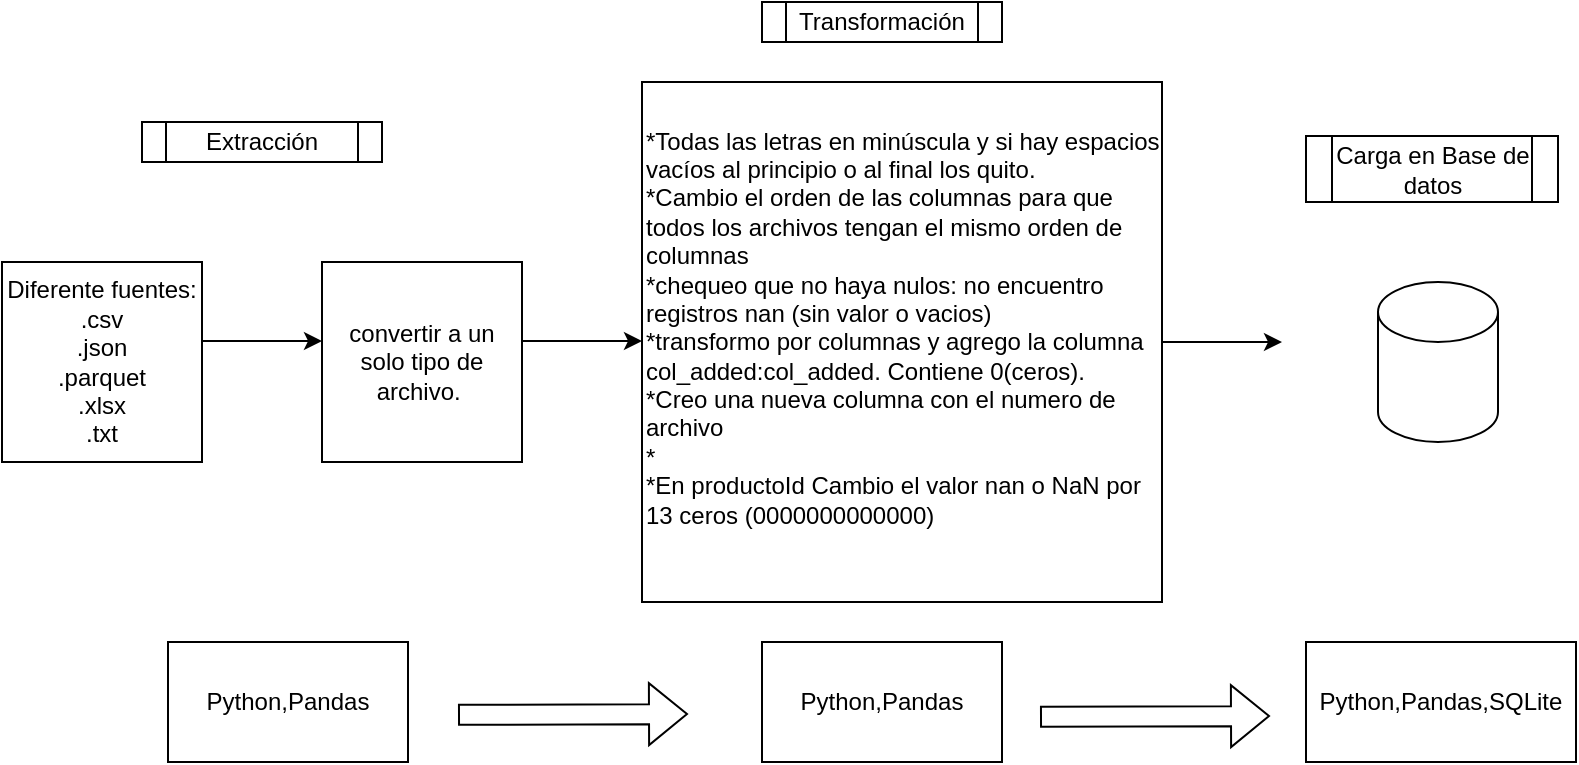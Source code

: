 <mxfile version="20.5.1" type="device"><diagram id="STmF85jpI1NmS0tAlpN2" name="Página-1"><mxGraphModel dx="998" dy="435" grid="0" gridSize="10" guides="1" tooltips="1" connect="1" arrows="1" fold="1" page="1" pageScale="1" pageWidth="827" pageHeight="1169" background="none" math="0" shadow="0"><root><mxCell id="0"/><mxCell id="1" parent="0"/><mxCell id="cp-UREi5_rP7bmMEY47F-1" value="" style="shape=cylinder3;whiteSpace=wrap;html=1;boundedLbl=1;backgroundOutline=1;size=15;" parent="1" vertex="1"><mxGeometry x="708" y="150" width="60" height="80" as="geometry"/></mxCell><mxCell id="cp-UREi5_rP7bmMEY47F-2" value="Diferente fuentes:&lt;br&gt;.csv&lt;br&gt;.json&lt;br&gt;.parquet&lt;br&gt;.xlsx&lt;br&gt;.txt" style="whiteSpace=wrap;html=1;aspect=fixed;" parent="1" vertex="1"><mxGeometry x="20" y="140" width="100" height="100" as="geometry"/></mxCell><mxCell id="cp-UREi5_rP7bmMEY47F-3" value="" style="endArrow=classic;html=1;rounded=0;" parent="1" edge="1"><mxGeometry width="50" height="50" relative="1" as="geometry"><mxPoint x="120" y="179.5" as="sourcePoint"/><mxPoint x="180" y="179.5" as="targetPoint"/></mxGeometry></mxCell><mxCell id="cp-UREi5_rP7bmMEY47F-4" value="convertir a un solo tipo de archivo.&amp;nbsp;" style="whiteSpace=wrap;html=1;aspect=fixed;" parent="1" vertex="1"><mxGeometry x="180" y="140" width="100" height="100" as="geometry"/></mxCell><mxCell id="cp-UREi5_rP7bmMEY47F-5" value="" style="endArrow=classic;html=1;rounded=0;" parent="1" edge="1"><mxGeometry width="50" height="50" relative="1" as="geometry"><mxPoint x="280" y="179.5" as="sourcePoint"/><mxPoint x="340" y="179.5" as="targetPoint"/></mxGeometry></mxCell><mxCell id="cp-UREi5_rP7bmMEY47F-7" value="*Todas las letras en minúscula y si hay espacios vacíos al principio o al final los quito.&lt;br&gt;&lt;div&gt;*Cambio el orden de las columnas para que todos los archivos tengan el mismo orden de columnas&lt;/div&gt;&lt;div&gt;*chequeo que no haya nulos: no encuentro registros nan (sin valor o vacios)&lt;/div&gt;&lt;div&gt;*transformo por columnas y agrego la columna col_added:col_added. Contiene 0(ceros).&lt;/div&gt;&lt;div&gt;*Creo una nueva columna con el numero de archivo&lt;/div&gt;&lt;div&gt;*&lt;/div&gt;&lt;div&gt;*En productoId Cambio el valor nan o NaN por 13 ceros (0000000000000)&lt;/div&gt;&lt;div&gt;&lt;br&gt;&lt;/div&gt;" style="whiteSpace=wrap;html=1;aspect=fixed;align=left;" parent="1" vertex="1"><mxGeometry x="340" y="50" width="260" height="260" as="geometry"/></mxCell><mxCell id="cp-UREi5_rP7bmMEY47F-10" value="Transformación" style="shape=process;whiteSpace=wrap;html=1;backgroundOutline=1;" parent="1" vertex="1"><mxGeometry x="400" y="10" width="120" height="20" as="geometry"/></mxCell><mxCell id="cp-UREi5_rP7bmMEY47F-13" value="" style="endArrow=classic;html=1;rounded=0;" parent="1" edge="1"><mxGeometry width="50" height="50" relative="1" as="geometry"><mxPoint x="600" y="180" as="sourcePoint"/><mxPoint x="660" y="180" as="targetPoint"/></mxGeometry></mxCell><mxCell id="cp-UREi5_rP7bmMEY47F-14" value="Carga en Base de datos" style="shape=process;whiteSpace=wrap;html=1;backgroundOutline=1;" parent="1" vertex="1"><mxGeometry x="672" y="77" width="126" height="33" as="geometry"/></mxCell><mxCell id="cp-UREi5_rP7bmMEY47F-16" value="Extracción" style="shape=process;whiteSpace=wrap;html=1;backgroundOutline=1;" parent="1" vertex="1"><mxGeometry x="90" y="70" width="120" height="20" as="geometry"/></mxCell><mxCell id="cp-UREi5_rP7bmMEY47F-21" value="Python,Pandas" style="rounded=0;whiteSpace=wrap;html=1;" parent="1" vertex="1"><mxGeometry x="103" y="330" width="120" height="60" as="geometry"/></mxCell><mxCell id="cp-UREi5_rP7bmMEY47F-22" value="Python,Pandas" style="rounded=0;whiteSpace=wrap;html=1;" parent="1" vertex="1"><mxGeometry x="400" y="330" width="120" height="60" as="geometry"/></mxCell><mxCell id="cp-UREi5_rP7bmMEY47F-23" value="Python,Pandas,SQLite" style="rounded=0;whiteSpace=wrap;html=1;" parent="1" vertex="1"><mxGeometry x="672" y="330" width="135" height="60" as="geometry"/></mxCell><mxCell id="m8wRMjcr10hVpmTlE86m-1" value="" style="shape=flexArrow;endArrow=classic;html=1;rounded=0;" edge="1" parent="1"><mxGeometry width="50" height="50" relative="1" as="geometry"><mxPoint x="248" y="366.41" as="sourcePoint"/><mxPoint x="363" y="366" as="targetPoint"/></mxGeometry></mxCell><mxCell id="m8wRMjcr10hVpmTlE86m-2" value="" style="shape=flexArrow;endArrow=classic;html=1;rounded=0;" edge="1" parent="1"><mxGeometry width="50" height="50" relative="1" as="geometry"><mxPoint x="539" y="367.41" as="sourcePoint"/><mxPoint x="654" y="367" as="targetPoint"/></mxGeometry></mxCell></root></mxGraphModel></diagram></mxfile>